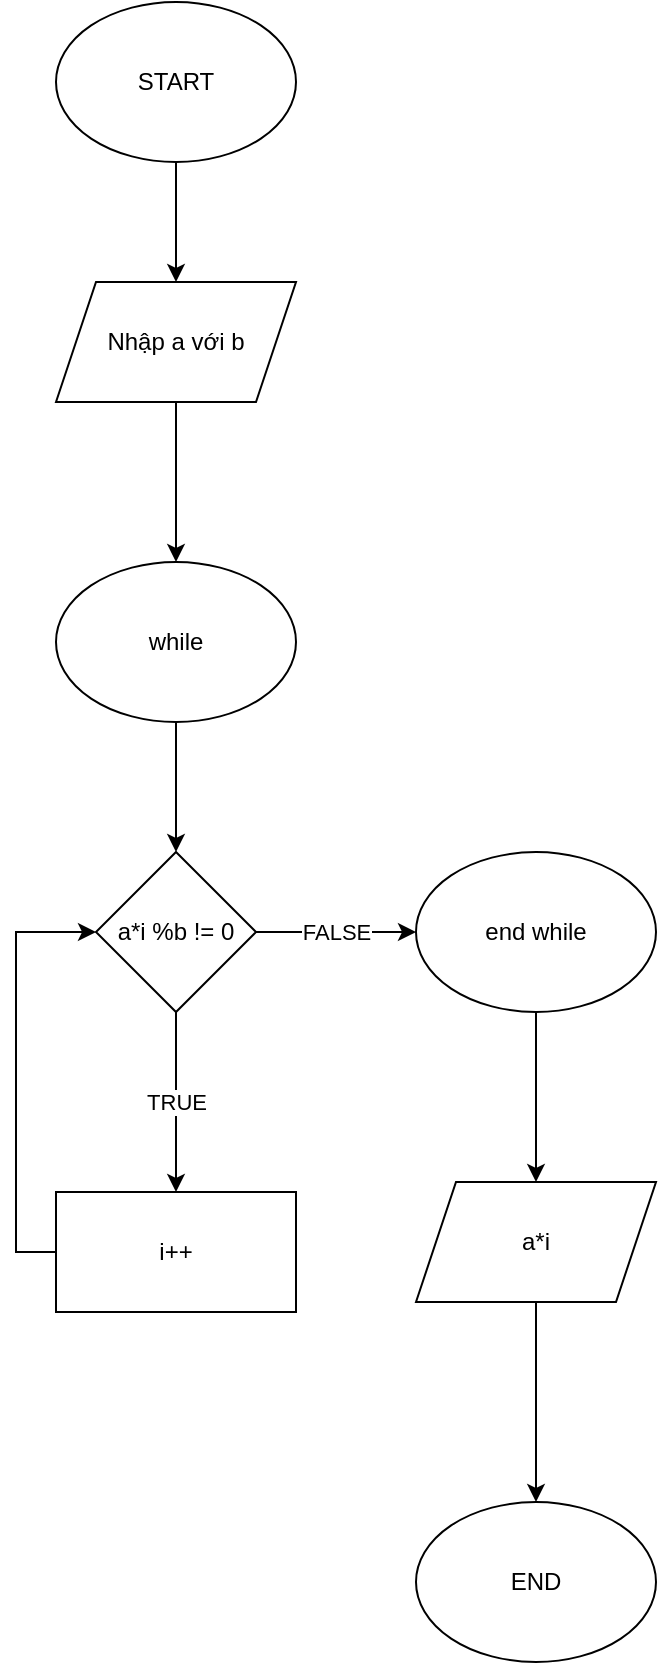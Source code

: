 <mxfile version="25.0.3">
  <diagram id="C5RBs43oDa-KdzZeNtuy" name="Page-1">
    <mxGraphModel dx="1042" dy="565" grid="1" gridSize="10" guides="1" tooltips="1" connect="1" arrows="1" fold="1" page="1" pageScale="1" pageWidth="827" pageHeight="1169" math="0" shadow="0">
      <root>
        <mxCell id="WIyWlLk6GJQsqaUBKTNV-0" />
        <mxCell id="WIyWlLk6GJQsqaUBKTNV-1" parent="WIyWlLk6GJQsqaUBKTNV-0" />
        <mxCell id="z5kdMEsWthjVmIKO_eBU-2" style="edgeStyle=orthogonalEdgeStyle;rounded=0;orthogonalLoop=1;jettySize=auto;html=1;entryX=0.5;entryY=0;entryDx=0;entryDy=0;" edge="1" parent="WIyWlLk6GJQsqaUBKTNV-1" source="z5kdMEsWthjVmIKO_eBU-0" target="z5kdMEsWthjVmIKO_eBU-1">
          <mxGeometry relative="1" as="geometry" />
        </mxCell>
        <mxCell id="z5kdMEsWthjVmIKO_eBU-0" value="START" style="ellipse;whiteSpace=wrap;html=1;" vertex="1" parent="WIyWlLk6GJQsqaUBKTNV-1">
          <mxGeometry x="350" y="80" width="120" height="80" as="geometry" />
        </mxCell>
        <mxCell id="z5kdMEsWthjVmIKO_eBU-4" value="" style="edgeStyle=orthogonalEdgeStyle;rounded=0;orthogonalLoop=1;jettySize=auto;html=1;" edge="1" parent="WIyWlLk6GJQsqaUBKTNV-1" source="z5kdMEsWthjVmIKO_eBU-1">
          <mxGeometry relative="1" as="geometry">
            <mxPoint x="410" y="360" as="targetPoint" />
          </mxGeometry>
        </mxCell>
        <mxCell id="z5kdMEsWthjVmIKO_eBU-1" value="Nhập a với b" style="shape=parallelogram;perimeter=parallelogramPerimeter;whiteSpace=wrap;html=1;fixedSize=1;" vertex="1" parent="WIyWlLk6GJQsqaUBKTNV-1">
          <mxGeometry x="350" y="220" width="120" height="60" as="geometry" />
        </mxCell>
        <mxCell id="z5kdMEsWthjVmIKO_eBU-18" style="edgeStyle=orthogonalEdgeStyle;rounded=0;orthogonalLoop=1;jettySize=auto;html=1;entryX=0.5;entryY=0;entryDx=0;entryDy=0;" edge="1" parent="WIyWlLk6GJQsqaUBKTNV-1" source="z5kdMEsWthjVmIKO_eBU-16" target="z5kdMEsWthjVmIKO_eBU-17">
          <mxGeometry relative="1" as="geometry" />
        </mxCell>
        <mxCell id="z5kdMEsWthjVmIKO_eBU-16" value="while" style="ellipse;whiteSpace=wrap;html=1;" vertex="1" parent="WIyWlLk6GJQsqaUBKTNV-1">
          <mxGeometry x="350" y="360" width="120" height="80" as="geometry" />
        </mxCell>
        <mxCell id="z5kdMEsWthjVmIKO_eBU-20" value="FALSE" style="edgeStyle=orthogonalEdgeStyle;rounded=0;orthogonalLoop=1;jettySize=auto;html=1;entryX=0;entryY=0.5;entryDx=0;entryDy=0;" edge="1" parent="WIyWlLk6GJQsqaUBKTNV-1" source="z5kdMEsWthjVmIKO_eBU-17" target="z5kdMEsWthjVmIKO_eBU-19">
          <mxGeometry relative="1" as="geometry" />
        </mxCell>
        <mxCell id="z5kdMEsWthjVmIKO_eBU-22" value="TRUE" style="edgeStyle=orthogonalEdgeStyle;rounded=0;orthogonalLoop=1;jettySize=auto;html=1;" edge="1" parent="WIyWlLk6GJQsqaUBKTNV-1" source="z5kdMEsWthjVmIKO_eBU-17" target="z5kdMEsWthjVmIKO_eBU-21">
          <mxGeometry relative="1" as="geometry" />
        </mxCell>
        <mxCell id="z5kdMEsWthjVmIKO_eBU-17" value="a*i %b != 0" style="rhombus;whiteSpace=wrap;html=1;" vertex="1" parent="WIyWlLk6GJQsqaUBKTNV-1">
          <mxGeometry x="370" y="505" width="80" height="80" as="geometry" />
        </mxCell>
        <mxCell id="z5kdMEsWthjVmIKO_eBU-26" style="edgeStyle=orthogonalEdgeStyle;rounded=0;orthogonalLoop=1;jettySize=auto;html=1;" edge="1" parent="WIyWlLk6GJQsqaUBKTNV-1" source="z5kdMEsWthjVmIKO_eBU-19" target="z5kdMEsWthjVmIKO_eBU-24">
          <mxGeometry relative="1" as="geometry" />
        </mxCell>
        <mxCell id="z5kdMEsWthjVmIKO_eBU-19" value="end while" style="ellipse;whiteSpace=wrap;html=1;" vertex="1" parent="WIyWlLk6GJQsqaUBKTNV-1">
          <mxGeometry x="530" y="505" width="120" height="80" as="geometry" />
        </mxCell>
        <mxCell id="z5kdMEsWthjVmIKO_eBU-23" style="edgeStyle=orthogonalEdgeStyle;rounded=0;orthogonalLoop=1;jettySize=auto;html=1;entryX=0;entryY=0.5;entryDx=0;entryDy=0;" edge="1" parent="WIyWlLk6GJQsqaUBKTNV-1" source="z5kdMEsWthjVmIKO_eBU-21" target="z5kdMEsWthjVmIKO_eBU-17">
          <mxGeometry relative="1" as="geometry">
            <Array as="points">
              <mxPoint x="330" y="705" />
              <mxPoint x="330" y="545" />
            </Array>
          </mxGeometry>
        </mxCell>
        <mxCell id="z5kdMEsWthjVmIKO_eBU-21" value="i++" style="whiteSpace=wrap;html=1;" vertex="1" parent="WIyWlLk6GJQsqaUBKTNV-1">
          <mxGeometry x="350" y="675" width="120" height="60" as="geometry" />
        </mxCell>
        <mxCell id="z5kdMEsWthjVmIKO_eBU-28" style="edgeStyle=orthogonalEdgeStyle;rounded=0;orthogonalLoop=1;jettySize=auto;html=1;entryX=0.5;entryY=0;entryDx=0;entryDy=0;" edge="1" parent="WIyWlLk6GJQsqaUBKTNV-1" source="z5kdMEsWthjVmIKO_eBU-24" target="z5kdMEsWthjVmIKO_eBU-27">
          <mxGeometry relative="1" as="geometry" />
        </mxCell>
        <mxCell id="z5kdMEsWthjVmIKO_eBU-24" value="a*i" style="shape=parallelogram;perimeter=parallelogramPerimeter;whiteSpace=wrap;html=1;fixedSize=1;" vertex="1" parent="WIyWlLk6GJQsqaUBKTNV-1">
          <mxGeometry x="530" y="670" width="120" height="60" as="geometry" />
        </mxCell>
        <mxCell id="z5kdMEsWthjVmIKO_eBU-27" value="END" style="ellipse;whiteSpace=wrap;html=1;" vertex="1" parent="WIyWlLk6GJQsqaUBKTNV-1">
          <mxGeometry x="530" y="830" width="120" height="80" as="geometry" />
        </mxCell>
      </root>
    </mxGraphModel>
  </diagram>
</mxfile>
